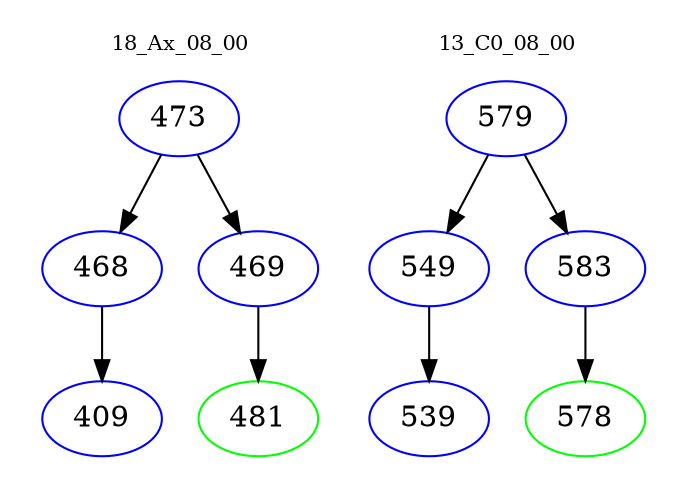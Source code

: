 digraph{
subgraph cluster_0 {
color = white
label = "18_Ax_08_00";
fontsize=10;
T0_473 [label="473", color="blue"]
T0_473 -> T0_468 [color="black"]
T0_468 [label="468", color="blue"]
T0_468 -> T0_409 [color="black"]
T0_409 [label="409", color="blue"]
T0_473 -> T0_469 [color="black"]
T0_469 [label="469", color="blue"]
T0_469 -> T0_481 [color="black"]
T0_481 [label="481", color="green"]
}
subgraph cluster_1 {
color = white
label = "13_C0_08_00";
fontsize=10;
T1_579 [label="579", color="blue"]
T1_579 -> T1_549 [color="black"]
T1_549 [label="549", color="blue"]
T1_549 -> T1_539 [color="black"]
T1_539 [label="539", color="blue"]
T1_579 -> T1_583 [color="black"]
T1_583 [label="583", color="blue"]
T1_583 -> T1_578 [color="black"]
T1_578 [label="578", color="green"]
}
}
